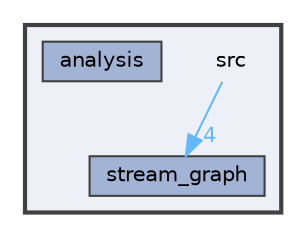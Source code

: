 digraph "src"
{
 // LATEX_PDF_SIZE
  bgcolor="transparent";
  edge [fontname=Helvetica,fontsize=10,labelfontname=Helvetica,labelfontsize=10];
  node [fontname=Helvetica,fontsize=10,shape=box,height=0.2,width=0.4];
  compound=true
  subgraph clusterdir_68267d1309a1af8e8297ef4c3efbcdba {
    graph [ bgcolor="#edf0f7", pencolor="grey25", label="", fontname=Helvetica,fontsize=10 style="filled,bold", URL="dir_68267d1309a1af8e8297ef4c3efbcdba.html",tooltip=""]
    dir_68267d1309a1af8e8297ef4c3efbcdba [shape=plaintext, label="src"];
  dir_2eec376824a17f48dc36b4bd0c810e01 [label="analysis", fillcolor="#a2b4d6", color="grey25", style="filled", URL="dir_2eec376824a17f48dc36b4bd0c810e01.html",tooltip=""];
  dir_63002fc154149f1f3feb0459c59bcf6a [label="stream_graph", fillcolor="#a2b4d6", color="grey25", style="filled", URL="dir_63002fc154149f1f3feb0459c59bcf6a.html",tooltip=""];
  }
  dir_68267d1309a1af8e8297ef4c3efbcdba->dir_63002fc154149f1f3feb0459c59bcf6a [headlabel="4", labeldistance=1.5 headhref="dir_000001_000002.html" href="dir_000001_000002.html" color="steelblue1" fontcolor="steelblue1"];
}
